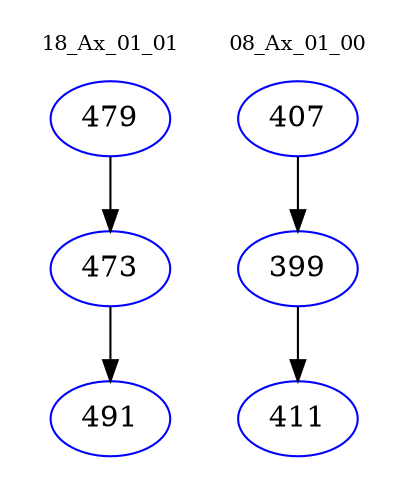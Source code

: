 digraph{
subgraph cluster_0 {
color = white
label = "18_Ax_01_01";
fontsize=10;
T0_479 [label="479", color="blue"]
T0_479 -> T0_473 [color="black"]
T0_473 [label="473", color="blue"]
T0_473 -> T0_491 [color="black"]
T0_491 [label="491", color="blue"]
}
subgraph cluster_1 {
color = white
label = "08_Ax_01_00";
fontsize=10;
T1_407 [label="407", color="blue"]
T1_407 -> T1_399 [color="black"]
T1_399 [label="399", color="blue"]
T1_399 -> T1_411 [color="black"]
T1_411 [label="411", color="blue"]
}
}
